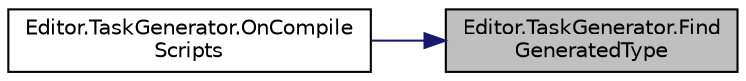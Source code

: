digraph "Editor.TaskGenerator.FindGeneratedType"
{
 // LATEX_PDF_SIZE
  edge [fontname="Helvetica",fontsize="10",labelfontname="Helvetica",labelfontsize="10"];
  node [fontname="Helvetica",fontsize="10",shape=record];
  rankdir="RL";
  Node1 [label="Editor.TaskGenerator.Find\lGeneratedType",height=0.2,width=0.4,color="black", fillcolor="grey75", style="filled", fontcolor="black",tooltip=" "];
  Node1 -> Node2 [dir="back",color="midnightblue",fontsize="10",style="solid",fontname="Helvetica"];
  Node2 [label="Editor.TaskGenerator.OnCompile\lScripts",height=0.2,width=0.4,color="black", fillcolor="white", style="filled",URL="$classEditor_1_1TaskGenerator.html#af436c110a129aa6f5c218b250c75b385",tooltip=" "];
}
